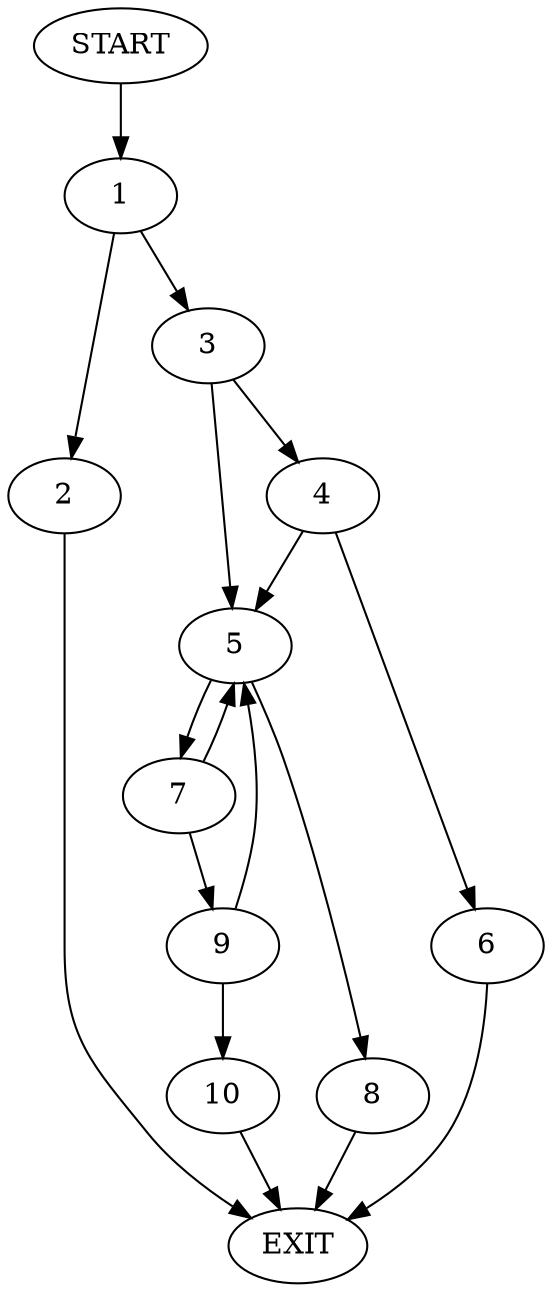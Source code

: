 digraph {
0 [label="START"]
11 [label="EXIT"]
0 -> 1
1 -> 2
1 -> 3
2 -> 11
3 -> 4
3 -> 5
4 -> 6
4 -> 5
5 -> 7
5 -> 8
6 -> 11
7 -> 9
7 -> 5
8 -> 11
9 -> 5
9 -> 10
10 -> 11
}
